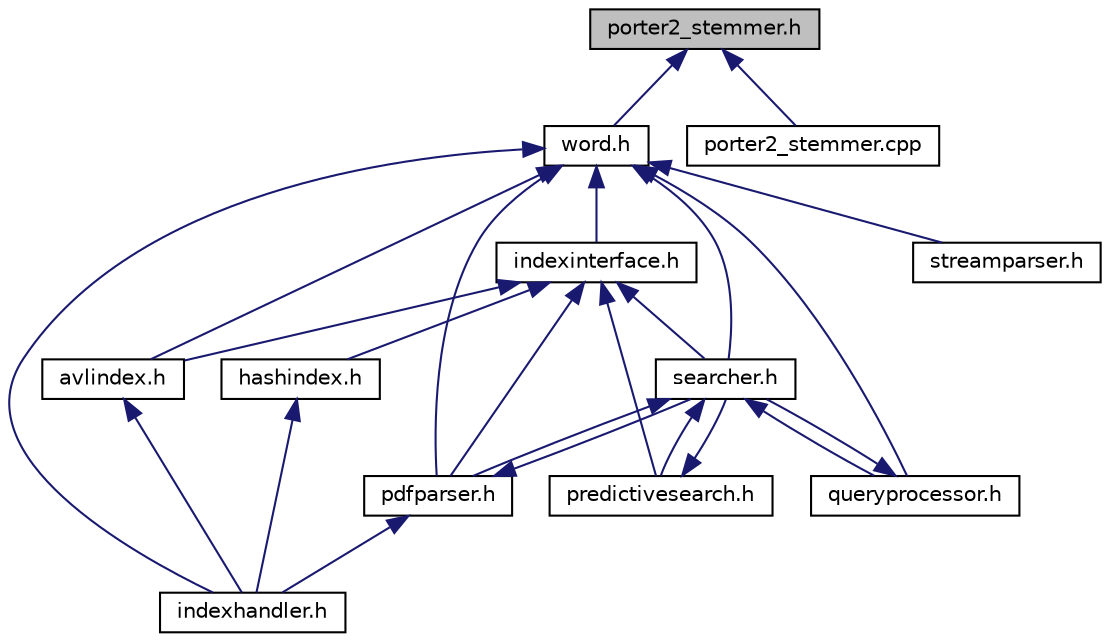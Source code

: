 digraph "porter2_stemmer.h"
{
  edge [fontname="Helvetica",fontsize="10",labelfontname="Helvetica",labelfontsize="10"];
  node [fontname="Helvetica",fontsize="10",shape=record];
  Node1 [label="porter2_stemmer.h",height=0.2,width=0.4,color="black", fillcolor="grey75", style="filled", fontcolor="black"];
  Node1 -> Node2 [dir="back",color="midnightblue",fontsize="10",style="solid"];
  Node2 [label="word.h",height=0.2,width=0.4,color="black", fillcolor="white", style="filled",URL="$word_8h_source.html"];
  Node2 -> Node3 [dir="back",color="midnightblue",fontsize="10",style="solid"];
  Node3 [label="indexinterface.h",height=0.2,width=0.4,color="black", fillcolor="white", style="filled",URL="$indexinterface_8h_source.html"];
  Node3 -> Node4 [dir="back",color="midnightblue",fontsize="10",style="solid"];
  Node4 [label="avlindex.h",height=0.2,width=0.4,color="black", fillcolor="white", style="filled",URL="$avlindex_8h_source.html"];
  Node4 -> Node5 [dir="back",color="midnightblue",fontsize="10",style="solid"];
  Node5 [label="indexhandler.h",height=0.2,width=0.4,color="black", fillcolor="white", style="filled",URL="$indexhandler_8h_source.html"];
  Node3 -> Node6 [dir="back",color="midnightblue",fontsize="10",style="solid"];
  Node6 [label="hashindex.h",height=0.2,width=0.4,color="black", fillcolor="white", style="filled",URL="$hashindex_8h_source.html"];
  Node6 -> Node5 [dir="back",color="midnightblue",fontsize="10",style="solid"];
  Node3 -> Node7 [dir="back",color="midnightblue",fontsize="10",style="solid"];
  Node7 [label="searcher.h",height=0.2,width=0.4,color="black", fillcolor="white", style="filled",URL="$searcher_8h_source.html"];
  Node7 -> Node8 [dir="back",color="midnightblue",fontsize="10",style="solid"];
  Node8 [label="pdfparser.h",height=0.2,width=0.4,color="black", fillcolor="white", style="filled",URL="$pdfparser_8h_source.html"];
  Node8 -> Node5 [dir="back",color="midnightblue",fontsize="10",style="solid"];
  Node8 -> Node7 [dir="back",color="midnightblue",fontsize="10",style="solid"];
  Node7 -> Node9 [dir="back",color="midnightblue",fontsize="10",style="solid"];
  Node9 [label="queryprocessor.h",height=0.2,width=0.4,color="black", fillcolor="white", style="filled",URL="$queryprocessor_8h_source.html"];
  Node9 -> Node7 [dir="back",color="midnightblue",fontsize="10",style="solid"];
  Node7 -> Node10 [dir="back",color="midnightblue",fontsize="10",style="solid"];
  Node10 [label="predictivesearch.h",height=0.2,width=0.4,color="black", fillcolor="white", style="filled",URL="$predictivesearch_8h_source.html"];
  Node10 -> Node7 [dir="back",color="midnightblue",fontsize="10",style="solid"];
  Node3 -> Node10 [dir="back",color="midnightblue",fontsize="10",style="solid"];
  Node3 -> Node8 [dir="back",color="midnightblue",fontsize="10",style="solid"];
  Node2 -> Node4 [dir="back",color="midnightblue",fontsize="10",style="solid"];
  Node2 -> Node8 [dir="back",color="midnightblue",fontsize="10",style="solid"];
  Node2 -> Node7 [dir="back",color="midnightblue",fontsize="10",style="solid"];
  Node2 -> Node9 [dir="back",color="midnightblue",fontsize="10",style="solid"];
  Node2 -> Node5 [dir="back",color="midnightblue",fontsize="10",style="solid"];
  Node2 -> Node11 [dir="back",color="midnightblue",fontsize="10",style="solid"];
  Node11 [label="streamparser.h",height=0.2,width=0.4,color="black", fillcolor="white", style="filled",URL="$streamparser_8h_source.html"];
  Node1 -> Node12 [dir="back",color="midnightblue",fontsize="10",style="solid"];
  Node12 [label="porter2_stemmer.cpp",height=0.2,width=0.4,color="black", fillcolor="white", style="filled",URL="$porter2__stemmer_8cpp.html"];
}

